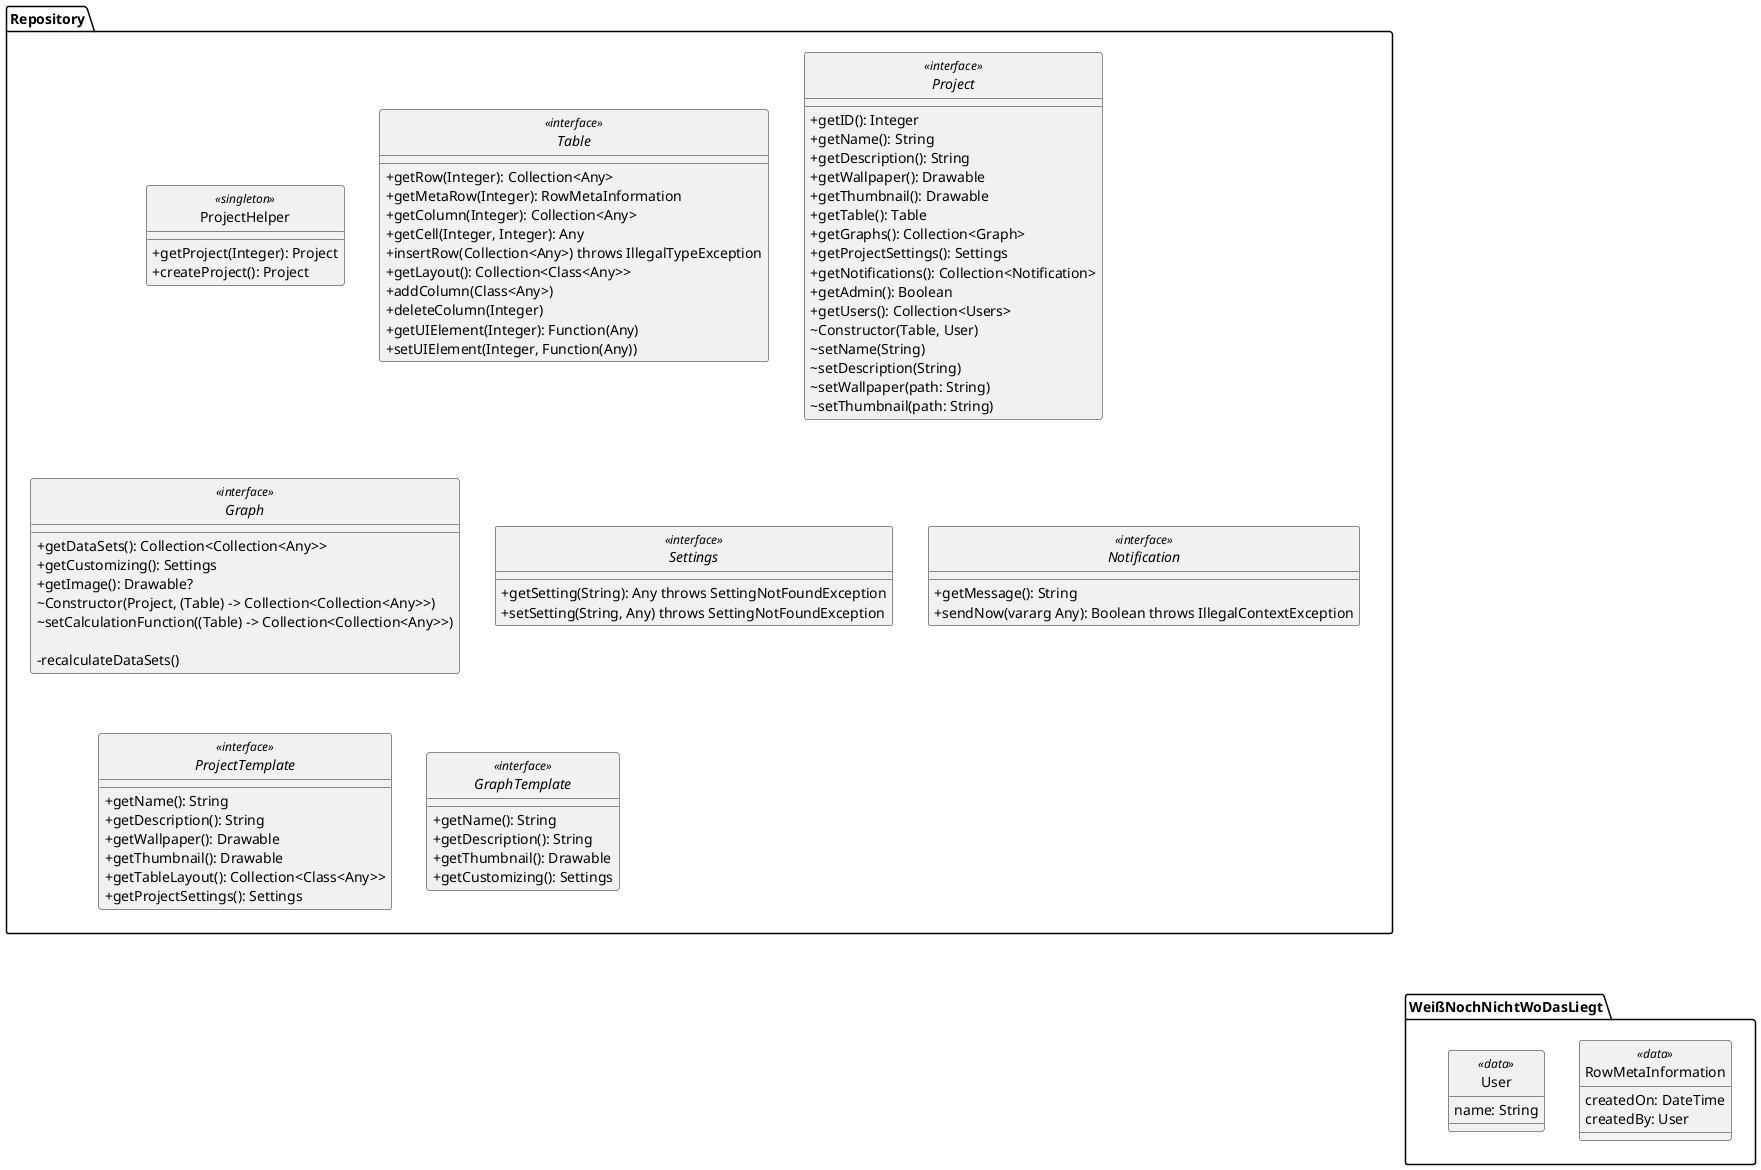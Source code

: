 @startuml

skinparam monochrome true
skinparam shadowing false
skinparam genericDisplay old
skinparam classAttributeIconSize 0
hide circle


package Repository {
  class ProjectHelper <<singleton>> {
    +getProject(Integer): Project
    +createProject(): Project
  }
  
  interface Table <<interface>> {
    +getRow(Integer): Collection<Any>
    +getMetaRow(Integer): RowMetaInformation
    +getColumn(Integer): Collection<Any>
    +getCell(Integer, Integer): Any
    +insertRow(Collection<Any>) throws IllegalTypeException
    +getLayout(): Collection<Class<Any>>
    +addColumn(Class<Any>)
    +deleteColumn(Integer)
    'This is something I am not sure about. How do our InputElement look like?
    +getUIElement(Integer): Function(Any) 
    +setUIElement(Integer, Function(Any))
  }
  
  interface Project <<interface>> {
    +getID(): Integer
    +getName(): String
    +getDescription(): String
    +getWallpaper(): Drawable
    +getThumbnail(): Drawable
    +getTable(): Table
    +getGraphs(): Collection<Graph>
    +getProjectSettings(): Settings
    +getNotifications(): Collection<Notification>
    +getAdmin(): Boolean
    +getUsers(): Collection<Users>
    ~Constructor(Table, User)
    ~setName(String)
    ~setDescription(String)
    ~setWallpaper(path: String)
    ~setThumbnail(path: String)
  }
  
  interface Graph <<interface>> {
    'Does this always recompute the DataSets? If not how does it decide when to recompute?
    +getDataSets(): Collection<Collection<Any>>
    +getCustomizing(): Settings
    +getImage(): Drawable?
    'Can a Graph exist without a project? What happens to a Graph if its TGT can't convert
    'the Graph's Project's Table into DataSets anymore? Who may create a new Graph?
    ~Constructor(Project, (Table) -> Collection<Collection<Any>>)
    ~setCalculationFunction((Table) -> Collection<Collection<Any>>)
    
    -recalculateDataSets()
  }
  
  interface Settings <<interface>> {
    +getSetting(String): Any throws SettingNotFoundException
    +setSetting(String, Any) throws SettingNotFoundException
  }
  
  interface Notification <<interface>> {
    +getMessage(): String
    +sendNow(vararg Any): Boolean throws IllegalContextException
  }
  
  'This is kind of the same as a project without Data. However, a project really isn't
  'a subtype of ProjectTemplate. How do we want to do this? Do we know any Patterns that
  'fit this problem?
  interface ProjectTemplate <<interface>> {
    +getName(): String
    +getDescription(): String
    +getWallpaper(): Drawable
    +getThumbnail(): Drawable
    +getTableLayout(): Collection<Class<Any>>
    +getProjectSettings(): Settings
  }
  
  interface GraphTemplate <<interface>> {
    +getName(): String
    +getDescription(): String
    +getThumbnail(): Drawable
    +getCustomizing(): Settings
  }
}

Repository ----[hidden]-> WeißNochNichtWoDasLiegt

package WeißNochNichtWoDasLiegt {

  class RowMetaInformation <<data>> {
    createdOn: DateTime
    createdBy: User
  }

  class User <<data>> {
    name: String
  }

}

@enduml